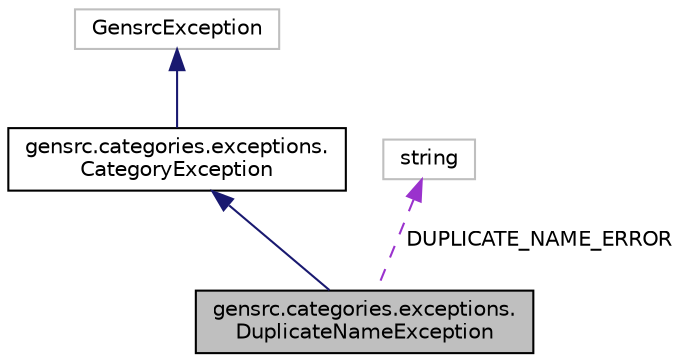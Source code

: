 digraph "gensrc.categories.exceptions.DuplicateNameException"
{
  edge [fontname="Helvetica",fontsize="10",labelfontname="Helvetica",labelfontsize="10"];
  node [fontname="Helvetica",fontsize="10",shape=record];
  Node3 [label="gensrc.categories.exceptions.\lDuplicateNameException",height=0.2,width=0.4,color="black", fillcolor="grey75", style="filled", fontcolor="black"];
  Node4 -> Node3 [dir="back",color="midnightblue",fontsize="10",style="solid",fontname="Helvetica"];
  Node4 [label="gensrc.categories.exceptions.\lCategoryException",height=0.2,width=0.4,color="black", fillcolor="white", style="filled",URL="$classgensrc_1_1categories_1_1exceptions_1_1_category_exception.html"];
  Node5 -> Node4 [dir="back",color="midnightblue",fontsize="10",style="solid",fontname="Helvetica"];
  Node5 [label="GensrcException",height=0.2,width=0.4,color="grey75", fillcolor="white", style="filled"];
  Node6 -> Node3 [dir="back",color="darkorchid3",fontsize="10",style="dashed",label=" DUPLICATE_NAME_ERROR" ,fontname="Helvetica"];
  Node6 [label="string",height=0.2,width=0.4,color="grey75", fillcolor="white", style="filled"];
}
